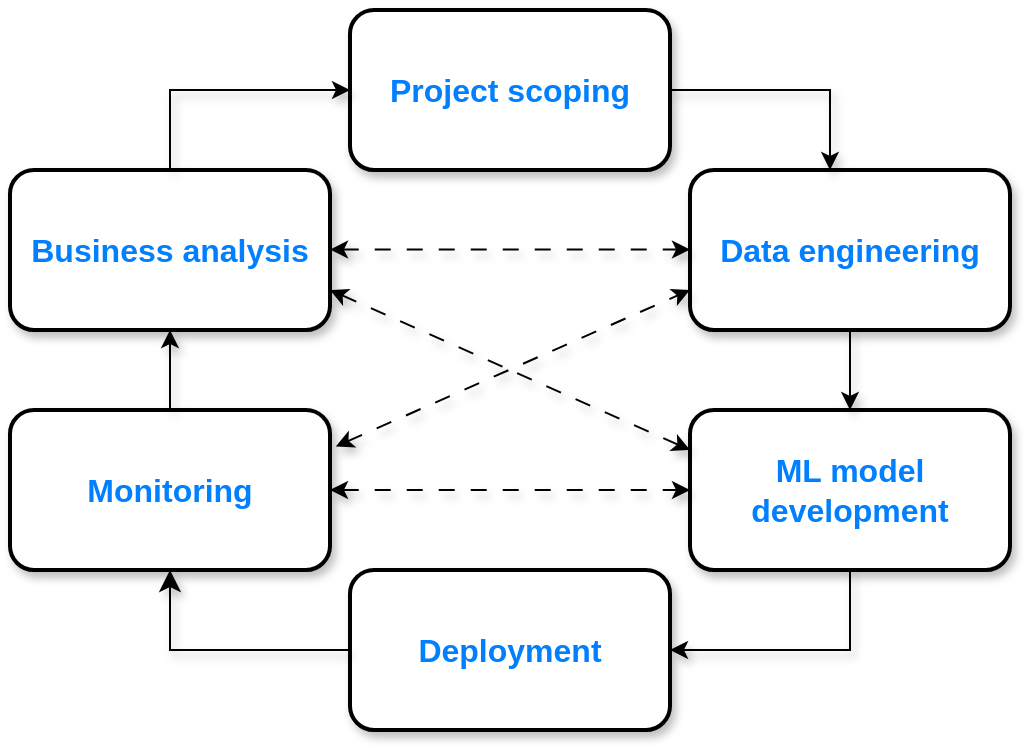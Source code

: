 <mxfile version="24.5.1" type="device">
  <diagram name="Page-1" id="5S9-nFrepRcUS9thQjQj">
    <mxGraphModel dx="1235" dy="715" grid="1" gridSize="10" guides="1" tooltips="1" connect="1" arrows="1" fold="1" page="1" pageScale="1" pageWidth="1100" pageHeight="850" math="0" shadow="0">
      <root>
        <mxCell id="0" />
        <mxCell id="1" parent="0" />
        <mxCell id="aTA8saY3pps6utUneQP9-1" value="&lt;font color=&quot;#007fff&quot; style=&quot;font-size: 16px;&quot;&gt;&lt;b&gt;Project scoping&lt;/b&gt;&lt;/font&gt;" style="rounded=1;whiteSpace=wrap;html=1;shadow=1;strokeWidth=2;" vertex="1" parent="1">
          <mxGeometry x="440" y="200" width="160" height="80" as="geometry" />
        </mxCell>
        <mxCell id="aTA8saY3pps6utUneQP9-3" value="&lt;b&gt;&lt;font color=&quot;#007fff&quot; style=&quot;font-size: 16px;&quot;&gt;Business analysis&lt;/font&gt;&lt;/b&gt;" style="rounded=1;whiteSpace=wrap;html=1;shadow=1;strokeWidth=2;" vertex="1" parent="1">
          <mxGeometry x="270" y="280" width="160" height="80" as="geometry" />
        </mxCell>
        <mxCell id="aTA8saY3pps6utUneQP9-4" value="&lt;b&gt;&lt;font color=&quot;#007fff&quot; style=&quot;font-size: 16px;&quot;&gt;Data engineering&lt;/font&gt;&lt;/b&gt;" style="rounded=1;whiteSpace=wrap;html=1;shadow=1;strokeWidth=2;" vertex="1" parent="1">
          <mxGeometry x="610" y="280" width="160" height="80" as="geometry" />
        </mxCell>
        <mxCell id="aTA8saY3pps6utUneQP9-5" value="&lt;font size=&quot;1&quot; color=&quot;#007fff&quot;&gt;&lt;b style=&quot;font-size: 16px;&quot;&gt;Monitoring&lt;/b&gt;&lt;/font&gt;" style="rounded=1;whiteSpace=wrap;html=1;shadow=1;strokeWidth=2;" vertex="1" parent="1">
          <mxGeometry x="270" y="400" width="160" height="80" as="geometry" />
        </mxCell>
        <mxCell id="aTA8saY3pps6utUneQP9-6" value="&lt;b&gt;&lt;font color=&quot;#007fff&quot; style=&quot;font-size: 16px;&quot;&gt;ML model development&lt;/font&gt;&lt;/b&gt;" style="rounded=1;whiteSpace=wrap;html=1;shadow=1;strokeWidth=2;" vertex="1" parent="1">
          <mxGeometry x="610" y="400" width="160" height="80" as="geometry" />
        </mxCell>
        <mxCell id="aTA8saY3pps6utUneQP9-7" value="&lt;font color=&quot;#007fff&quot; style=&quot;font-size: 16px;&quot;&gt;&lt;b&gt;Deployment&lt;/b&gt;&lt;/font&gt;" style="rounded=1;whiteSpace=wrap;html=1;shadow=1;strokeWidth=2;" vertex="1" parent="1">
          <mxGeometry x="440" y="480" width="160" height="80" as="geometry" />
        </mxCell>
        <mxCell id="aTA8saY3pps6utUneQP9-11" value="" style="edgeStyle=segmentEdgeStyle;endArrow=classic;html=1;curved=0;rounded=0;endSize=8;startSize=8;entryX=0.5;entryY=1;entryDx=0;entryDy=0;exitX=0;exitY=0.5;exitDx=0;exitDy=0;shadow=1;" edge="1" parent="1" source="aTA8saY3pps6utUneQP9-7" target="aTA8saY3pps6utUneQP9-5">
          <mxGeometry width="50" height="50" relative="1" as="geometry">
            <mxPoint x="580" y="560" as="sourcePoint" />
            <mxPoint x="670" y="520" as="targetPoint" />
            <Array as="points">
              <mxPoint x="350" y="520" />
            </Array>
          </mxGeometry>
        </mxCell>
        <mxCell id="aTA8saY3pps6utUneQP9-12" value="" style="endArrow=classic;html=1;rounded=0;exitX=0.5;exitY=1;exitDx=0;exitDy=0;entryX=1;entryY=0.5;entryDx=0;entryDy=0;shadow=1;" edge="1" parent="1" source="aTA8saY3pps6utUneQP9-6" target="aTA8saY3pps6utUneQP9-7">
          <mxGeometry width="50" height="50" relative="1" as="geometry">
            <mxPoint x="410" y="500" as="sourcePoint" />
            <mxPoint x="680" y="550" as="targetPoint" />
            <Array as="points">
              <mxPoint x="690" y="520" />
            </Array>
          </mxGeometry>
        </mxCell>
        <mxCell id="aTA8saY3pps6utUneQP9-13" value="" style="endArrow=classic;html=1;rounded=0;exitX=0.5;exitY=0;exitDx=0;exitDy=0;shadow=1;" edge="1" parent="1" source="aTA8saY3pps6utUneQP9-5" target="aTA8saY3pps6utUneQP9-3">
          <mxGeometry width="50" height="50" relative="1" as="geometry">
            <mxPoint x="410" y="460" as="sourcePoint" />
            <mxPoint x="460" y="410" as="targetPoint" />
          </mxGeometry>
        </mxCell>
        <mxCell id="aTA8saY3pps6utUneQP9-14" value="" style="endArrow=classic;html=1;rounded=0;exitX=0.5;exitY=0;exitDx=0;exitDy=0;entryX=0;entryY=0.5;entryDx=0;entryDy=0;shadow=1;" edge="1" parent="1" source="aTA8saY3pps6utUneQP9-3" target="aTA8saY3pps6utUneQP9-1">
          <mxGeometry width="50" height="50" relative="1" as="geometry">
            <mxPoint x="410" y="380" as="sourcePoint" />
            <mxPoint x="460" y="330" as="targetPoint" />
            <Array as="points">
              <mxPoint x="350" y="240" />
            </Array>
          </mxGeometry>
        </mxCell>
        <mxCell id="aTA8saY3pps6utUneQP9-15" value="" style="endArrow=classic;html=1;rounded=0;exitX=1;exitY=0.5;exitDx=0;exitDy=0;shadow=1;" edge="1" parent="1" source="aTA8saY3pps6utUneQP9-1">
          <mxGeometry width="50" height="50" relative="1" as="geometry">
            <mxPoint x="630" y="380" as="sourcePoint" />
            <mxPoint x="680" y="280" as="targetPoint" />
            <Array as="points">
              <mxPoint x="680" y="240" />
            </Array>
          </mxGeometry>
        </mxCell>
        <mxCell id="aTA8saY3pps6utUneQP9-16" value="" style="endArrow=classic;html=1;rounded=0;exitX=0.5;exitY=1;exitDx=0;exitDy=0;entryX=0.5;entryY=0;entryDx=0;entryDy=0;shadow=1;" edge="1" parent="1" source="aTA8saY3pps6utUneQP9-4" target="aTA8saY3pps6utUneQP9-6">
          <mxGeometry width="50" height="50" relative="1" as="geometry">
            <mxPoint x="610" y="420" as="sourcePoint" />
            <mxPoint x="660" y="370" as="targetPoint" />
          </mxGeometry>
        </mxCell>
        <mxCell id="aTA8saY3pps6utUneQP9-17" value="" style="endArrow=classic;startArrow=classic;html=1;rounded=0;exitX=1;exitY=0.5;exitDx=0;exitDy=0;entryX=0;entryY=0.5;entryDx=0;entryDy=0;dashed=1;dashPattern=8 8;shadow=1;" edge="1" parent="1" source="aTA8saY3pps6utUneQP9-5" target="aTA8saY3pps6utUneQP9-6">
          <mxGeometry width="50" height="50" relative="1" as="geometry">
            <mxPoint x="510" y="420" as="sourcePoint" />
            <mxPoint x="560" y="370" as="targetPoint" />
          </mxGeometry>
        </mxCell>
        <mxCell id="aTA8saY3pps6utUneQP9-18" value="" style="endArrow=classic;startArrow=classic;html=1;rounded=0;exitX=1;exitY=0.5;exitDx=0;exitDy=0;entryX=0;entryY=0.5;entryDx=0;entryDy=0;dashed=1;dashPattern=8 8;shadow=1;" edge="1" parent="1">
          <mxGeometry width="50" height="50" relative="1" as="geometry">
            <mxPoint x="430" y="319.8" as="sourcePoint" />
            <mxPoint x="610" y="319.8" as="targetPoint" />
          </mxGeometry>
        </mxCell>
        <mxCell id="aTA8saY3pps6utUneQP9-19" value="" style="endArrow=classic;startArrow=classic;html=1;rounded=0;exitX=1.018;exitY=0.228;exitDx=0;exitDy=0;entryX=0;entryY=0.75;entryDx=0;entryDy=0;exitPerimeter=0;dashed=1;dashPattern=8 8;shadow=1;" edge="1" parent="1" source="aTA8saY3pps6utUneQP9-5" target="aTA8saY3pps6utUneQP9-4">
          <mxGeometry width="50" height="50" relative="1" as="geometry">
            <mxPoint x="440" y="329.8" as="sourcePoint" />
            <mxPoint x="620" y="329.8" as="targetPoint" />
          </mxGeometry>
        </mxCell>
        <mxCell id="aTA8saY3pps6utUneQP9-20" value="" style="endArrow=classic;startArrow=classic;html=1;rounded=0;exitX=1;exitY=0.75;exitDx=0;exitDy=0;entryX=0;entryY=0.25;entryDx=0;entryDy=0;dashed=1;dashPattern=8 8;shadow=1;" edge="1" parent="1" source="aTA8saY3pps6utUneQP9-3" target="aTA8saY3pps6utUneQP9-6">
          <mxGeometry width="50" height="50" relative="1" as="geometry">
            <mxPoint x="443" y="428" as="sourcePoint" />
            <mxPoint x="620" y="350" as="targetPoint" />
          </mxGeometry>
        </mxCell>
      </root>
    </mxGraphModel>
  </diagram>
</mxfile>
